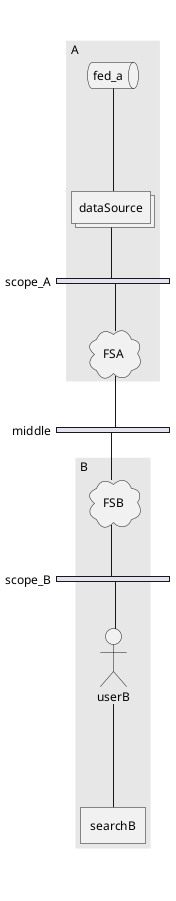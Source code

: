 {
  "sha1": "pykyaj0d6m88dbu6fm0clzctvaqex62",
  "insertion": {
    "when": "2024-06-04T17:28:41.876Z",
    "user": "plantuml@gmail.com"
  }
}
@startuml
    nwdiag {
        group {
            description = "A";
            fed_a;
            dataSource;
            FSA;
        }
        group {
            description = "B";
            FSB;
            userB;
            searchB;
        }
        fed_a [shape = queue];
        fed_a -- dataSource;
        network scope_A {
            dataSource [shape = collections];
            FSA;
        }
          network middle{
           width = full;
           FSA [shape = cloud];
           FSB [shape = cloud];
          }
        network scope_B {
            FSB;
            userB [shape = actor];
        }
        userB -- searchB;
        searchB;
    }
@enduml
